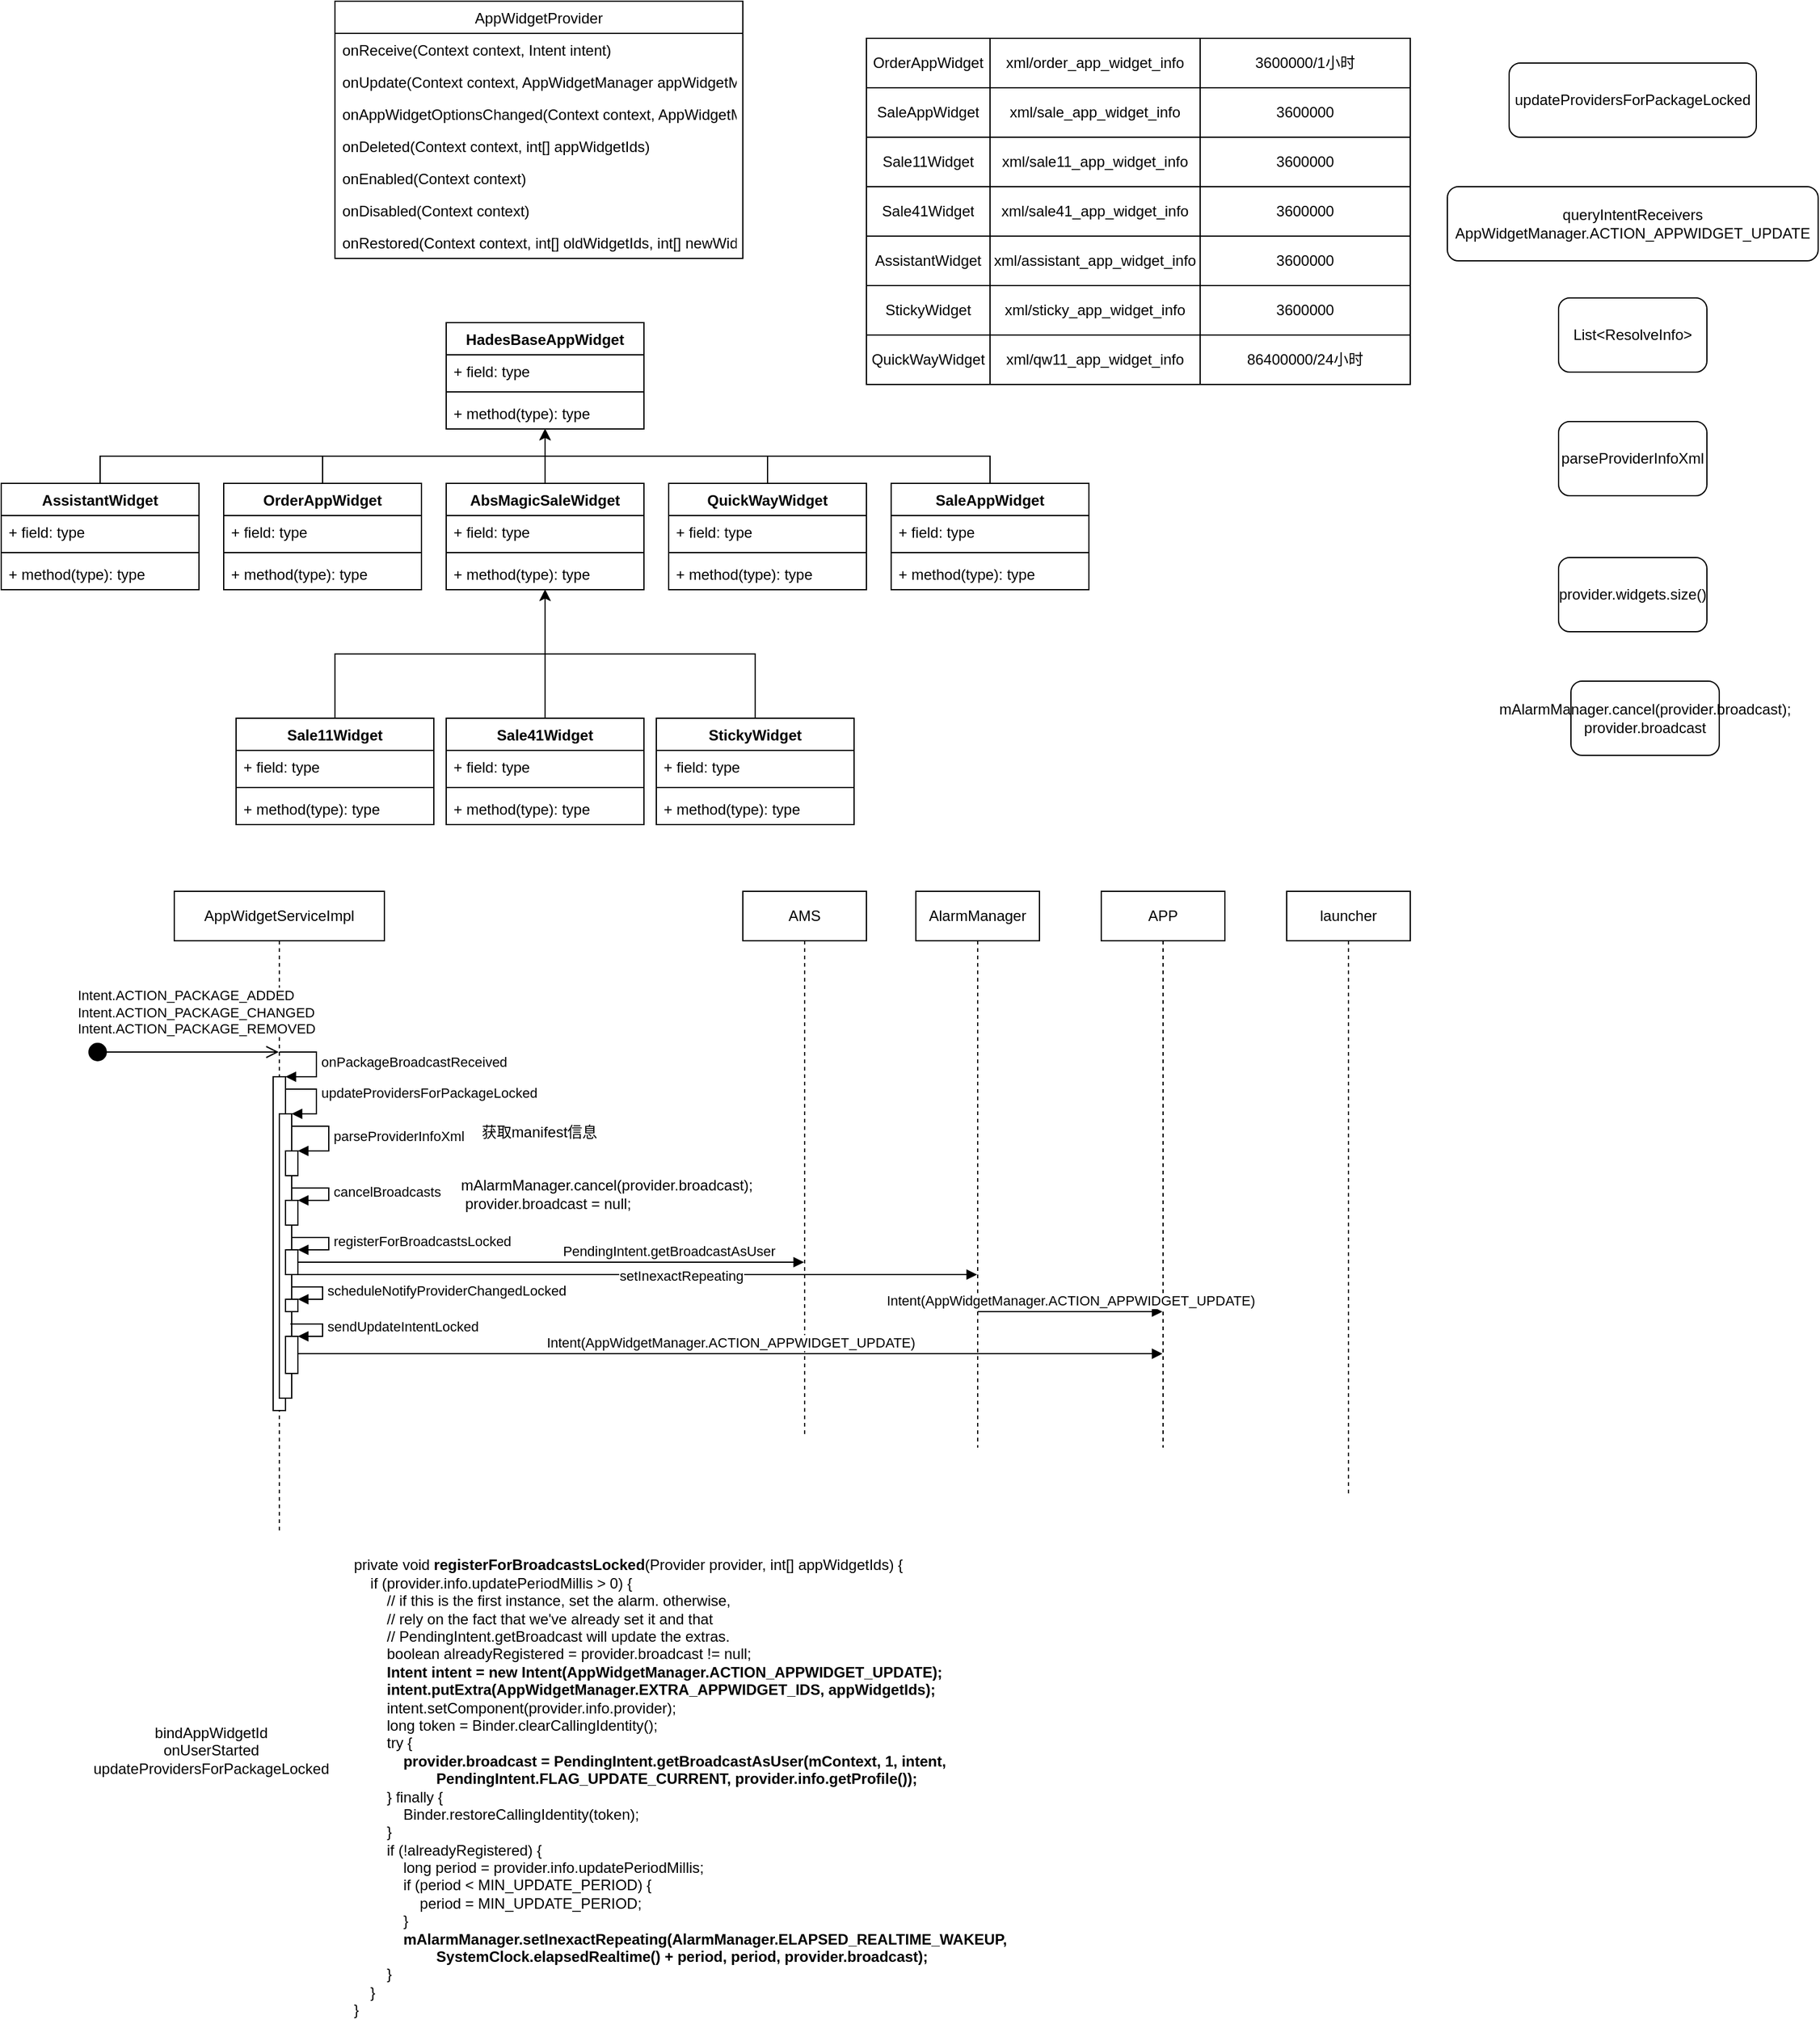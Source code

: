 <mxfile version="20.3.3" type="github">
  <diagram id="xcQuriU0oQv12EpbVyYx" name="Page-1">
    <mxGraphModel dx="830" dy="768" grid="1" gridSize="10" guides="1" tooltips="1" connect="1" arrows="1" fold="1" page="1" pageScale="1" pageWidth="850" pageHeight="1100" math="0" shadow="0">
      <root>
        <mxCell id="0" />
        <mxCell id="1" parent="0" />
        <mxCell id="ZXUftcu4xDOtaX3n_nfg-2" value="HadesBaseAppWidget" style="swimlane;fontStyle=1;align=center;verticalAlign=top;childLayout=stackLayout;horizontal=1;startSize=26;horizontalStack=0;resizeParent=1;resizeParentMax=0;resizeLast=0;collapsible=1;marginBottom=0;" parent="1" vertex="1">
          <mxGeometry x="360" y="310" width="160" height="86" as="geometry" />
        </mxCell>
        <mxCell id="ZXUftcu4xDOtaX3n_nfg-3" value="+ field: type" style="text;strokeColor=none;fillColor=none;align=left;verticalAlign=top;spacingLeft=4;spacingRight=4;overflow=hidden;rotatable=0;points=[[0,0.5],[1,0.5]];portConstraint=eastwest;" parent="ZXUftcu4xDOtaX3n_nfg-2" vertex="1">
          <mxGeometry y="26" width="160" height="26" as="geometry" />
        </mxCell>
        <mxCell id="ZXUftcu4xDOtaX3n_nfg-4" value="" style="line;strokeWidth=1;fillColor=none;align=left;verticalAlign=middle;spacingTop=-1;spacingLeft=3;spacingRight=3;rotatable=0;labelPosition=right;points=[];portConstraint=eastwest;strokeColor=inherit;" parent="ZXUftcu4xDOtaX3n_nfg-2" vertex="1">
          <mxGeometry y="52" width="160" height="8" as="geometry" />
        </mxCell>
        <mxCell id="ZXUftcu4xDOtaX3n_nfg-5" value="+ method(type): type" style="text;strokeColor=none;fillColor=none;align=left;verticalAlign=top;spacingLeft=4;spacingRight=4;overflow=hidden;rotatable=0;points=[[0,0.5],[1,0.5]];portConstraint=eastwest;" parent="ZXUftcu4xDOtaX3n_nfg-2" vertex="1">
          <mxGeometry y="60" width="160" height="26" as="geometry" />
        </mxCell>
        <mxCell id="ZXUftcu4xDOtaX3n_nfg-12" value="AppWidgetProvider" style="swimlane;fontStyle=0;childLayout=stackLayout;horizontal=1;startSize=26;fillColor=none;horizontalStack=0;resizeParent=1;resizeParentMax=0;resizeLast=0;collapsible=1;marginBottom=0;" parent="1" vertex="1">
          <mxGeometry x="270" y="50" width="330" height="208" as="geometry" />
        </mxCell>
        <mxCell id="ZXUftcu4xDOtaX3n_nfg-13" value="onReceive(Context context, Intent intent)" style="text;strokeColor=none;fillColor=none;align=left;verticalAlign=top;spacingLeft=4;spacingRight=4;overflow=hidden;rotatable=0;points=[[0,0.5],[1,0.5]];portConstraint=eastwest;" parent="ZXUftcu4xDOtaX3n_nfg-12" vertex="1">
          <mxGeometry y="26" width="330" height="26" as="geometry" />
        </mxCell>
        <mxCell id="ZXUftcu4xDOtaX3n_nfg-14" value="onUpdate(Context context, AppWidgetManager appWidgetManager, int[] appWidgetIds)" style="text;strokeColor=none;fillColor=none;align=left;verticalAlign=top;spacingLeft=4;spacingRight=4;overflow=hidden;rotatable=0;points=[[0,0.5],[1,0.5]];portConstraint=eastwest;" parent="ZXUftcu4xDOtaX3n_nfg-12" vertex="1">
          <mxGeometry y="52" width="330" height="26" as="geometry" />
        </mxCell>
        <mxCell id="ZXUftcu4xDOtaX3n_nfg-15" value="onAppWidgetOptionsChanged(Context context, AppWidgetManager appWidgetManager, int appWidgetId, Bundle newOptions)" style="text;strokeColor=none;fillColor=none;align=left;verticalAlign=top;spacingLeft=4;spacingRight=4;overflow=hidden;rotatable=0;points=[[0,0.5],[1,0.5]];portConstraint=eastwest;" parent="ZXUftcu4xDOtaX3n_nfg-12" vertex="1">
          <mxGeometry y="78" width="330" height="26" as="geometry" />
        </mxCell>
        <mxCell id="ZXUftcu4xDOtaX3n_nfg-16" value="onDeleted(Context context, int[] appWidgetIds)" style="text;strokeColor=none;fillColor=none;align=left;verticalAlign=top;spacingLeft=4;spacingRight=4;overflow=hidden;rotatable=0;points=[[0,0.5],[1,0.5]];portConstraint=eastwest;" parent="ZXUftcu4xDOtaX3n_nfg-12" vertex="1">
          <mxGeometry y="104" width="330" height="26" as="geometry" />
        </mxCell>
        <mxCell id="ZXUftcu4xDOtaX3n_nfg-17" value="onEnabled(Context context)" style="text;strokeColor=none;fillColor=none;align=left;verticalAlign=top;spacingLeft=4;spacingRight=4;overflow=hidden;rotatable=0;points=[[0,0.5],[1,0.5]];portConstraint=eastwest;" parent="ZXUftcu4xDOtaX3n_nfg-12" vertex="1">
          <mxGeometry y="130" width="330" height="26" as="geometry" />
        </mxCell>
        <mxCell id="ZXUftcu4xDOtaX3n_nfg-18" value="onDisabled(Context context)" style="text;strokeColor=none;fillColor=none;align=left;verticalAlign=top;spacingLeft=4;spacingRight=4;overflow=hidden;rotatable=0;points=[[0,0.5],[1,0.5]];portConstraint=eastwest;" parent="ZXUftcu4xDOtaX3n_nfg-12" vertex="1">
          <mxGeometry y="156" width="330" height="26" as="geometry" />
        </mxCell>
        <mxCell id="ZXUftcu4xDOtaX3n_nfg-19" value="onRestored(Context context, int[] oldWidgetIds, int[] newWidgetIds)" style="text;strokeColor=none;fillColor=none;align=left;verticalAlign=top;spacingLeft=4;spacingRight=4;overflow=hidden;rotatable=0;points=[[0,0.5],[1,0.5]];portConstraint=eastwest;" parent="ZXUftcu4xDOtaX3n_nfg-12" vertex="1">
          <mxGeometry y="182" width="330" height="26" as="geometry" />
        </mxCell>
        <mxCell id="ZXUftcu4xDOtaX3n_nfg-60" style="edgeStyle=orthogonalEdgeStyle;rounded=0;orthogonalLoop=1;jettySize=auto;html=1;exitX=0.5;exitY=0;exitDx=0;exitDy=0;" parent="1" source="ZXUftcu4xDOtaX3n_nfg-20" target="ZXUftcu4xDOtaX3n_nfg-2" edge="1">
          <mxGeometry relative="1" as="geometry" />
        </mxCell>
        <mxCell id="ZXUftcu4xDOtaX3n_nfg-20" value="AbsMagicSaleWidget" style="swimlane;fontStyle=1;align=center;verticalAlign=top;childLayout=stackLayout;horizontal=1;startSize=26;horizontalStack=0;resizeParent=1;resizeParentMax=0;resizeLast=0;collapsible=1;marginBottom=0;" parent="1" vertex="1">
          <mxGeometry x="360" y="440" width="160" height="86" as="geometry" />
        </mxCell>
        <mxCell id="ZXUftcu4xDOtaX3n_nfg-21" value="+ field: type" style="text;strokeColor=none;fillColor=none;align=left;verticalAlign=top;spacingLeft=4;spacingRight=4;overflow=hidden;rotatable=0;points=[[0,0.5],[1,0.5]];portConstraint=eastwest;" parent="ZXUftcu4xDOtaX3n_nfg-20" vertex="1">
          <mxGeometry y="26" width="160" height="26" as="geometry" />
        </mxCell>
        <mxCell id="ZXUftcu4xDOtaX3n_nfg-22" value="" style="line;strokeWidth=1;fillColor=none;align=left;verticalAlign=middle;spacingTop=-1;spacingLeft=3;spacingRight=3;rotatable=0;labelPosition=right;points=[];portConstraint=eastwest;strokeColor=inherit;" parent="ZXUftcu4xDOtaX3n_nfg-20" vertex="1">
          <mxGeometry y="52" width="160" height="8" as="geometry" />
        </mxCell>
        <mxCell id="ZXUftcu4xDOtaX3n_nfg-23" value="+ method(type): type" style="text;strokeColor=none;fillColor=none;align=left;verticalAlign=top;spacingLeft=4;spacingRight=4;overflow=hidden;rotatable=0;points=[[0,0.5],[1,0.5]];portConstraint=eastwest;" parent="ZXUftcu4xDOtaX3n_nfg-20" vertex="1">
          <mxGeometry y="60" width="160" height="26" as="geometry" />
        </mxCell>
        <mxCell id="ZXUftcu4xDOtaX3n_nfg-100" style="edgeStyle=orthogonalEdgeStyle;rounded=0;orthogonalLoop=1;jettySize=auto;html=1;exitX=0.5;exitY=0;exitDx=0;exitDy=0;" parent="1" source="ZXUftcu4xDOtaX3n_nfg-24" target="ZXUftcu4xDOtaX3n_nfg-2" edge="1">
          <mxGeometry relative="1" as="geometry" />
        </mxCell>
        <mxCell id="ZXUftcu4xDOtaX3n_nfg-24" value="AssistantWidget" style="swimlane;fontStyle=1;align=center;verticalAlign=top;childLayout=stackLayout;horizontal=1;startSize=26;horizontalStack=0;resizeParent=1;resizeParentMax=0;resizeLast=0;collapsible=1;marginBottom=0;" parent="1" vertex="1">
          <mxGeometry y="440" width="160" height="86" as="geometry" />
        </mxCell>
        <mxCell id="ZXUftcu4xDOtaX3n_nfg-25" value="+ field: type" style="text;strokeColor=none;fillColor=none;align=left;verticalAlign=top;spacingLeft=4;spacingRight=4;overflow=hidden;rotatable=0;points=[[0,0.5],[1,0.5]];portConstraint=eastwest;" parent="ZXUftcu4xDOtaX3n_nfg-24" vertex="1">
          <mxGeometry y="26" width="160" height="26" as="geometry" />
        </mxCell>
        <mxCell id="ZXUftcu4xDOtaX3n_nfg-26" value="" style="line;strokeWidth=1;fillColor=none;align=left;verticalAlign=middle;spacingTop=-1;spacingLeft=3;spacingRight=3;rotatable=0;labelPosition=right;points=[];portConstraint=eastwest;strokeColor=inherit;" parent="ZXUftcu4xDOtaX3n_nfg-24" vertex="1">
          <mxGeometry y="52" width="160" height="8" as="geometry" />
        </mxCell>
        <mxCell id="ZXUftcu4xDOtaX3n_nfg-27" value="+ method(type): type" style="text;strokeColor=none;fillColor=none;align=left;verticalAlign=top;spacingLeft=4;spacingRight=4;overflow=hidden;rotatable=0;points=[[0,0.5],[1,0.5]];portConstraint=eastwest;" parent="ZXUftcu4xDOtaX3n_nfg-24" vertex="1">
          <mxGeometry y="60" width="160" height="26" as="geometry" />
        </mxCell>
        <mxCell id="ZXUftcu4xDOtaX3n_nfg-99" style="edgeStyle=orthogonalEdgeStyle;rounded=0;orthogonalLoop=1;jettySize=auto;html=1;exitX=0.5;exitY=0;exitDx=0;exitDy=0;" parent="1" source="ZXUftcu4xDOtaX3n_nfg-28" target="ZXUftcu4xDOtaX3n_nfg-2" edge="1">
          <mxGeometry relative="1" as="geometry" />
        </mxCell>
        <mxCell id="ZXUftcu4xDOtaX3n_nfg-28" value="OrderAppWidget" style="swimlane;fontStyle=1;align=center;verticalAlign=top;childLayout=stackLayout;horizontal=1;startSize=26;horizontalStack=0;resizeParent=1;resizeParentMax=0;resizeLast=0;collapsible=1;marginBottom=0;" parent="1" vertex="1">
          <mxGeometry x="180" y="440" width="160" height="86" as="geometry" />
        </mxCell>
        <mxCell id="ZXUftcu4xDOtaX3n_nfg-29" value="+ field: type" style="text;strokeColor=none;fillColor=none;align=left;verticalAlign=top;spacingLeft=4;spacingRight=4;overflow=hidden;rotatable=0;points=[[0,0.5],[1,0.5]];portConstraint=eastwest;" parent="ZXUftcu4xDOtaX3n_nfg-28" vertex="1">
          <mxGeometry y="26" width="160" height="26" as="geometry" />
        </mxCell>
        <mxCell id="ZXUftcu4xDOtaX3n_nfg-30" value="" style="line;strokeWidth=1;fillColor=none;align=left;verticalAlign=middle;spacingTop=-1;spacingLeft=3;spacingRight=3;rotatable=0;labelPosition=right;points=[];portConstraint=eastwest;strokeColor=inherit;" parent="ZXUftcu4xDOtaX3n_nfg-28" vertex="1">
          <mxGeometry y="52" width="160" height="8" as="geometry" />
        </mxCell>
        <mxCell id="ZXUftcu4xDOtaX3n_nfg-31" value="+ method(type): type" style="text;strokeColor=none;fillColor=none;align=left;verticalAlign=top;spacingLeft=4;spacingRight=4;overflow=hidden;rotatable=0;points=[[0,0.5],[1,0.5]];portConstraint=eastwest;" parent="ZXUftcu4xDOtaX3n_nfg-28" vertex="1">
          <mxGeometry y="60" width="160" height="26" as="geometry" />
        </mxCell>
        <mxCell id="ZXUftcu4xDOtaX3n_nfg-101" style="edgeStyle=orthogonalEdgeStyle;rounded=0;orthogonalLoop=1;jettySize=auto;html=1;exitX=0.5;exitY=0;exitDx=0;exitDy=0;" parent="1" source="ZXUftcu4xDOtaX3n_nfg-32" target="ZXUftcu4xDOtaX3n_nfg-2" edge="1">
          <mxGeometry relative="1" as="geometry" />
        </mxCell>
        <mxCell id="ZXUftcu4xDOtaX3n_nfg-32" value="QuickWayWidget" style="swimlane;fontStyle=1;align=center;verticalAlign=top;childLayout=stackLayout;horizontal=1;startSize=26;horizontalStack=0;resizeParent=1;resizeParentMax=0;resizeLast=0;collapsible=1;marginBottom=0;" parent="1" vertex="1">
          <mxGeometry x="540" y="440" width="160" height="86" as="geometry" />
        </mxCell>
        <mxCell id="ZXUftcu4xDOtaX3n_nfg-33" value="+ field: type" style="text;strokeColor=none;fillColor=none;align=left;verticalAlign=top;spacingLeft=4;spacingRight=4;overflow=hidden;rotatable=0;points=[[0,0.5],[1,0.5]];portConstraint=eastwest;" parent="ZXUftcu4xDOtaX3n_nfg-32" vertex="1">
          <mxGeometry y="26" width="160" height="26" as="geometry" />
        </mxCell>
        <mxCell id="ZXUftcu4xDOtaX3n_nfg-34" value="" style="line;strokeWidth=1;fillColor=none;align=left;verticalAlign=middle;spacingTop=-1;spacingLeft=3;spacingRight=3;rotatable=0;labelPosition=right;points=[];portConstraint=eastwest;strokeColor=inherit;" parent="ZXUftcu4xDOtaX3n_nfg-32" vertex="1">
          <mxGeometry y="52" width="160" height="8" as="geometry" />
        </mxCell>
        <mxCell id="ZXUftcu4xDOtaX3n_nfg-35" value="+ method(type): type" style="text;strokeColor=none;fillColor=none;align=left;verticalAlign=top;spacingLeft=4;spacingRight=4;overflow=hidden;rotatable=0;points=[[0,0.5],[1,0.5]];portConstraint=eastwest;" parent="ZXUftcu4xDOtaX3n_nfg-32" vertex="1">
          <mxGeometry y="60" width="160" height="26" as="geometry" />
        </mxCell>
        <mxCell id="ZXUftcu4xDOtaX3n_nfg-56" style="edgeStyle=orthogonalEdgeStyle;rounded=0;orthogonalLoop=1;jettySize=auto;html=1;exitX=0.5;exitY=0;exitDx=0;exitDy=0;" parent="1" source="ZXUftcu4xDOtaX3n_nfg-36" target="ZXUftcu4xDOtaX3n_nfg-20" edge="1">
          <mxGeometry relative="1" as="geometry" />
        </mxCell>
        <mxCell id="ZXUftcu4xDOtaX3n_nfg-36" value="Sale11Widget" style="swimlane;fontStyle=1;align=center;verticalAlign=top;childLayout=stackLayout;horizontal=1;startSize=26;horizontalStack=0;resizeParent=1;resizeParentMax=0;resizeLast=0;collapsible=1;marginBottom=0;" parent="1" vertex="1">
          <mxGeometry x="190" y="630" width="160" height="86" as="geometry" />
        </mxCell>
        <mxCell id="ZXUftcu4xDOtaX3n_nfg-37" value="+ field: type" style="text;strokeColor=none;fillColor=none;align=left;verticalAlign=top;spacingLeft=4;spacingRight=4;overflow=hidden;rotatable=0;points=[[0,0.5],[1,0.5]];portConstraint=eastwest;" parent="ZXUftcu4xDOtaX3n_nfg-36" vertex="1">
          <mxGeometry y="26" width="160" height="26" as="geometry" />
        </mxCell>
        <mxCell id="ZXUftcu4xDOtaX3n_nfg-38" value="" style="line;strokeWidth=1;fillColor=none;align=left;verticalAlign=middle;spacingTop=-1;spacingLeft=3;spacingRight=3;rotatable=0;labelPosition=right;points=[];portConstraint=eastwest;strokeColor=inherit;" parent="ZXUftcu4xDOtaX3n_nfg-36" vertex="1">
          <mxGeometry y="52" width="160" height="8" as="geometry" />
        </mxCell>
        <mxCell id="ZXUftcu4xDOtaX3n_nfg-39" value="+ method(type): type" style="text;strokeColor=none;fillColor=none;align=left;verticalAlign=top;spacingLeft=4;spacingRight=4;overflow=hidden;rotatable=0;points=[[0,0.5],[1,0.5]];portConstraint=eastwest;" parent="ZXUftcu4xDOtaX3n_nfg-36" vertex="1">
          <mxGeometry y="60" width="160" height="26" as="geometry" />
        </mxCell>
        <mxCell id="ZXUftcu4xDOtaX3n_nfg-58" style="edgeStyle=orthogonalEdgeStyle;rounded=0;orthogonalLoop=1;jettySize=auto;html=1;exitX=0.5;exitY=0;exitDx=0;exitDy=0;" parent="1" source="ZXUftcu4xDOtaX3n_nfg-44" target="ZXUftcu4xDOtaX3n_nfg-20" edge="1">
          <mxGeometry relative="1" as="geometry" />
        </mxCell>
        <mxCell id="ZXUftcu4xDOtaX3n_nfg-44" value="Sale41Widget" style="swimlane;fontStyle=1;align=center;verticalAlign=top;childLayout=stackLayout;horizontal=1;startSize=26;horizontalStack=0;resizeParent=1;resizeParentMax=0;resizeLast=0;collapsible=1;marginBottom=0;" parent="1" vertex="1">
          <mxGeometry x="360" y="630" width="160" height="86" as="geometry" />
        </mxCell>
        <mxCell id="ZXUftcu4xDOtaX3n_nfg-45" value="+ field: type" style="text;strokeColor=none;fillColor=none;align=left;verticalAlign=top;spacingLeft=4;spacingRight=4;overflow=hidden;rotatable=0;points=[[0,0.5],[1,0.5]];portConstraint=eastwest;" parent="ZXUftcu4xDOtaX3n_nfg-44" vertex="1">
          <mxGeometry y="26" width="160" height="26" as="geometry" />
        </mxCell>
        <mxCell id="ZXUftcu4xDOtaX3n_nfg-46" value="" style="line;strokeWidth=1;fillColor=none;align=left;verticalAlign=middle;spacingTop=-1;spacingLeft=3;spacingRight=3;rotatable=0;labelPosition=right;points=[];portConstraint=eastwest;strokeColor=inherit;" parent="ZXUftcu4xDOtaX3n_nfg-44" vertex="1">
          <mxGeometry y="52" width="160" height="8" as="geometry" />
        </mxCell>
        <mxCell id="ZXUftcu4xDOtaX3n_nfg-47" value="+ method(type): type" style="text;strokeColor=none;fillColor=none;align=left;verticalAlign=top;spacingLeft=4;spacingRight=4;overflow=hidden;rotatable=0;points=[[0,0.5],[1,0.5]];portConstraint=eastwest;" parent="ZXUftcu4xDOtaX3n_nfg-44" vertex="1">
          <mxGeometry y="60" width="160" height="26" as="geometry" />
        </mxCell>
        <mxCell id="ZXUftcu4xDOtaX3n_nfg-102" style="edgeStyle=orthogonalEdgeStyle;rounded=0;orthogonalLoop=1;jettySize=auto;html=1;exitX=0.5;exitY=0;exitDx=0;exitDy=0;" parent="1" source="ZXUftcu4xDOtaX3n_nfg-48" target="ZXUftcu4xDOtaX3n_nfg-2" edge="1">
          <mxGeometry relative="1" as="geometry" />
        </mxCell>
        <mxCell id="ZXUftcu4xDOtaX3n_nfg-48" value="SaleAppWidget" style="swimlane;fontStyle=1;align=center;verticalAlign=top;childLayout=stackLayout;horizontal=1;startSize=26;horizontalStack=0;resizeParent=1;resizeParentMax=0;resizeLast=0;collapsible=1;marginBottom=0;" parent="1" vertex="1">
          <mxGeometry x="720" y="440" width="160" height="86" as="geometry" />
        </mxCell>
        <mxCell id="ZXUftcu4xDOtaX3n_nfg-49" value="+ field: type" style="text;strokeColor=none;fillColor=none;align=left;verticalAlign=top;spacingLeft=4;spacingRight=4;overflow=hidden;rotatable=0;points=[[0,0.5],[1,0.5]];portConstraint=eastwest;" parent="ZXUftcu4xDOtaX3n_nfg-48" vertex="1">
          <mxGeometry y="26" width="160" height="26" as="geometry" />
        </mxCell>
        <mxCell id="ZXUftcu4xDOtaX3n_nfg-50" value="" style="line;strokeWidth=1;fillColor=none;align=left;verticalAlign=middle;spacingTop=-1;spacingLeft=3;spacingRight=3;rotatable=0;labelPosition=right;points=[];portConstraint=eastwest;strokeColor=inherit;" parent="ZXUftcu4xDOtaX3n_nfg-48" vertex="1">
          <mxGeometry y="52" width="160" height="8" as="geometry" />
        </mxCell>
        <mxCell id="ZXUftcu4xDOtaX3n_nfg-51" value="+ method(type): type" style="text;strokeColor=none;fillColor=none;align=left;verticalAlign=top;spacingLeft=4;spacingRight=4;overflow=hidden;rotatable=0;points=[[0,0.5],[1,0.5]];portConstraint=eastwest;" parent="ZXUftcu4xDOtaX3n_nfg-48" vertex="1">
          <mxGeometry y="60" width="160" height="26" as="geometry" />
        </mxCell>
        <mxCell id="ZXUftcu4xDOtaX3n_nfg-59" style="edgeStyle=orthogonalEdgeStyle;rounded=0;orthogonalLoop=1;jettySize=auto;html=1;exitX=0.5;exitY=0;exitDx=0;exitDy=0;" parent="1" source="ZXUftcu4xDOtaX3n_nfg-52" target="ZXUftcu4xDOtaX3n_nfg-20" edge="1">
          <mxGeometry relative="1" as="geometry" />
        </mxCell>
        <mxCell id="ZXUftcu4xDOtaX3n_nfg-52" value="StickyWidget" style="swimlane;fontStyle=1;align=center;verticalAlign=top;childLayout=stackLayout;horizontal=1;startSize=26;horizontalStack=0;resizeParent=1;resizeParentMax=0;resizeLast=0;collapsible=1;marginBottom=0;" parent="1" vertex="1">
          <mxGeometry x="530" y="630" width="160" height="86" as="geometry" />
        </mxCell>
        <mxCell id="ZXUftcu4xDOtaX3n_nfg-53" value="+ field: type" style="text;strokeColor=none;fillColor=none;align=left;verticalAlign=top;spacingLeft=4;spacingRight=4;overflow=hidden;rotatable=0;points=[[0,0.5],[1,0.5]];portConstraint=eastwest;" parent="ZXUftcu4xDOtaX3n_nfg-52" vertex="1">
          <mxGeometry y="26" width="160" height="26" as="geometry" />
        </mxCell>
        <mxCell id="ZXUftcu4xDOtaX3n_nfg-54" value="" style="line;strokeWidth=1;fillColor=none;align=left;verticalAlign=middle;spacingTop=-1;spacingLeft=3;spacingRight=3;rotatable=0;labelPosition=right;points=[];portConstraint=eastwest;strokeColor=inherit;" parent="ZXUftcu4xDOtaX3n_nfg-52" vertex="1">
          <mxGeometry y="52" width="160" height="8" as="geometry" />
        </mxCell>
        <mxCell id="ZXUftcu4xDOtaX3n_nfg-55" value="+ method(type): type" style="text;strokeColor=none;fillColor=none;align=left;verticalAlign=top;spacingLeft=4;spacingRight=4;overflow=hidden;rotatable=0;points=[[0,0.5],[1,0.5]];portConstraint=eastwest;" parent="ZXUftcu4xDOtaX3n_nfg-52" vertex="1">
          <mxGeometry y="60" width="160" height="26" as="geometry" />
        </mxCell>
        <mxCell id="ZXUftcu4xDOtaX3n_nfg-61" value="" style="shape=table;html=1;whiteSpace=wrap;startSize=0;container=1;collapsible=0;childLayout=tableLayout;" parent="1" vertex="1">
          <mxGeometry x="700" y="80" width="440" height="280" as="geometry" />
        </mxCell>
        <mxCell id="ZXUftcu4xDOtaX3n_nfg-62" value="" style="shape=tableRow;horizontal=0;startSize=0;swimlaneHead=0;swimlaneBody=0;top=0;left=0;bottom=0;right=0;collapsible=0;dropTarget=0;fillColor=none;points=[[0,0.5],[1,0.5]];portConstraint=eastwest;" parent="ZXUftcu4xDOtaX3n_nfg-61" vertex="1">
          <mxGeometry width="440" height="40" as="geometry" />
        </mxCell>
        <mxCell id="ZXUftcu4xDOtaX3n_nfg-63" value="OrderAppWidget" style="shape=partialRectangle;html=1;whiteSpace=wrap;connectable=0;fillColor=none;top=0;left=0;bottom=0;right=0;overflow=hidden;" parent="ZXUftcu4xDOtaX3n_nfg-62" vertex="1">
          <mxGeometry width="100" height="40" as="geometry">
            <mxRectangle width="100" height="40" as="alternateBounds" />
          </mxGeometry>
        </mxCell>
        <mxCell id="ZXUftcu4xDOtaX3n_nfg-64" value="xml/order_app_widget_info" style="shape=partialRectangle;html=1;whiteSpace=wrap;connectable=0;fillColor=none;top=0;left=0;bottom=0;right=0;overflow=hidden;" parent="ZXUftcu4xDOtaX3n_nfg-62" vertex="1">
          <mxGeometry x="100" width="170" height="40" as="geometry">
            <mxRectangle width="170" height="40" as="alternateBounds" />
          </mxGeometry>
        </mxCell>
        <mxCell id="ZXUftcu4xDOtaX3n_nfg-103" value="3600000/1小时" style="shape=partialRectangle;html=1;whiteSpace=wrap;connectable=0;fillColor=none;top=0;left=0;bottom=0;right=0;overflow=hidden;" parent="ZXUftcu4xDOtaX3n_nfg-62" vertex="1">
          <mxGeometry x="270" width="170" height="40" as="geometry">
            <mxRectangle width="170" height="40" as="alternateBounds" />
          </mxGeometry>
        </mxCell>
        <mxCell id="ZXUftcu4xDOtaX3n_nfg-66" value="" style="shape=tableRow;horizontal=0;startSize=0;swimlaneHead=0;swimlaneBody=0;top=0;left=0;bottom=0;right=0;collapsible=0;dropTarget=0;fillColor=none;points=[[0,0.5],[1,0.5]];portConstraint=eastwest;" parent="ZXUftcu4xDOtaX3n_nfg-61" vertex="1">
          <mxGeometry y="40" width="440" height="40" as="geometry" />
        </mxCell>
        <mxCell id="ZXUftcu4xDOtaX3n_nfg-67" value="SaleAppWidget" style="shape=partialRectangle;html=1;whiteSpace=wrap;connectable=0;fillColor=none;top=0;left=0;bottom=0;right=0;overflow=hidden;" parent="ZXUftcu4xDOtaX3n_nfg-66" vertex="1">
          <mxGeometry width="100" height="40" as="geometry">
            <mxRectangle width="100" height="40" as="alternateBounds" />
          </mxGeometry>
        </mxCell>
        <mxCell id="ZXUftcu4xDOtaX3n_nfg-68" value="xml/sale_app_widget_info" style="shape=partialRectangle;html=1;whiteSpace=wrap;connectable=0;fillColor=none;top=0;left=0;bottom=0;right=0;overflow=hidden;" parent="ZXUftcu4xDOtaX3n_nfg-66" vertex="1">
          <mxGeometry x="100" width="170" height="40" as="geometry">
            <mxRectangle width="170" height="40" as="alternateBounds" />
          </mxGeometry>
        </mxCell>
        <mxCell id="ZXUftcu4xDOtaX3n_nfg-104" value="3600000" style="shape=partialRectangle;html=1;whiteSpace=wrap;connectable=0;fillColor=none;top=0;left=0;bottom=0;right=0;overflow=hidden;" parent="ZXUftcu4xDOtaX3n_nfg-66" vertex="1">
          <mxGeometry x="270" width="170" height="40" as="geometry">
            <mxRectangle width="170" height="40" as="alternateBounds" />
          </mxGeometry>
        </mxCell>
        <mxCell id="ZXUftcu4xDOtaX3n_nfg-70" value="" style="shape=tableRow;horizontal=0;startSize=0;swimlaneHead=0;swimlaneBody=0;top=0;left=0;bottom=0;right=0;collapsible=0;dropTarget=0;fillColor=none;points=[[0,0.5],[1,0.5]];portConstraint=eastwest;" parent="ZXUftcu4xDOtaX3n_nfg-61" vertex="1">
          <mxGeometry y="80" width="440" height="40" as="geometry" />
        </mxCell>
        <mxCell id="ZXUftcu4xDOtaX3n_nfg-71" value="Sale11Widget" style="shape=partialRectangle;html=1;whiteSpace=wrap;connectable=0;fillColor=none;top=0;left=0;bottom=0;right=0;overflow=hidden;" parent="ZXUftcu4xDOtaX3n_nfg-70" vertex="1">
          <mxGeometry width="100" height="40" as="geometry">
            <mxRectangle width="100" height="40" as="alternateBounds" />
          </mxGeometry>
        </mxCell>
        <mxCell id="ZXUftcu4xDOtaX3n_nfg-72" value="xml/sale11_app_widget_info" style="shape=partialRectangle;html=1;whiteSpace=wrap;connectable=0;fillColor=none;top=0;left=0;bottom=0;right=0;overflow=hidden;" parent="ZXUftcu4xDOtaX3n_nfg-70" vertex="1">
          <mxGeometry x="100" width="170" height="40" as="geometry">
            <mxRectangle width="170" height="40" as="alternateBounds" />
          </mxGeometry>
        </mxCell>
        <mxCell id="ZXUftcu4xDOtaX3n_nfg-105" value="3600000" style="shape=partialRectangle;html=1;whiteSpace=wrap;connectable=0;fillColor=none;top=0;left=0;bottom=0;right=0;overflow=hidden;" parent="ZXUftcu4xDOtaX3n_nfg-70" vertex="1">
          <mxGeometry x="270" width="170" height="40" as="geometry">
            <mxRectangle width="170" height="40" as="alternateBounds" />
          </mxGeometry>
        </mxCell>
        <mxCell id="ZXUftcu4xDOtaX3n_nfg-87" style="shape=tableRow;horizontal=0;startSize=0;swimlaneHead=0;swimlaneBody=0;top=0;left=0;bottom=0;right=0;collapsible=0;dropTarget=0;fillColor=none;points=[[0,0.5],[1,0.5]];portConstraint=eastwest;" parent="ZXUftcu4xDOtaX3n_nfg-61" vertex="1">
          <mxGeometry y="120" width="440" height="40" as="geometry" />
        </mxCell>
        <mxCell id="ZXUftcu4xDOtaX3n_nfg-88" value="Sale41Widget" style="shape=partialRectangle;html=1;whiteSpace=wrap;connectable=0;fillColor=none;top=0;left=0;bottom=0;right=0;overflow=hidden;" parent="ZXUftcu4xDOtaX3n_nfg-87" vertex="1">
          <mxGeometry width="100" height="40" as="geometry">
            <mxRectangle width="100" height="40" as="alternateBounds" />
          </mxGeometry>
        </mxCell>
        <mxCell id="ZXUftcu4xDOtaX3n_nfg-89" value="xml/sale41_app_widget_info" style="shape=partialRectangle;html=1;whiteSpace=wrap;connectable=0;fillColor=none;top=0;left=0;bottom=0;right=0;overflow=hidden;" parent="ZXUftcu4xDOtaX3n_nfg-87" vertex="1">
          <mxGeometry x="100" width="170" height="40" as="geometry">
            <mxRectangle width="170" height="40" as="alternateBounds" />
          </mxGeometry>
        </mxCell>
        <mxCell id="ZXUftcu4xDOtaX3n_nfg-106" value="3600000" style="shape=partialRectangle;html=1;whiteSpace=wrap;connectable=0;fillColor=none;top=0;left=0;bottom=0;right=0;overflow=hidden;" parent="ZXUftcu4xDOtaX3n_nfg-87" vertex="1">
          <mxGeometry x="270" width="170" height="40" as="geometry">
            <mxRectangle width="170" height="40" as="alternateBounds" />
          </mxGeometry>
        </mxCell>
        <mxCell id="ZXUftcu4xDOtaX3n_nfg-90" style="shape=tableRow;horizontal=0;startSize=0;swimlaneHead=0;swimlaneBody=0;top=0;left=0;bottom=0;right=0;collapsible=0;dropTarget=0;fillColor=none;points=[[0,0.5],[1,0.5]];portConstraint=eastwest;" parent="ZXUftcu4xDOtaX3n_nfg-61" vertex="1">
          <mxGeometry y="160" width="440" height="40" as="geometry" />
        </mxCell>
        <mxCell id="ZXUftcu4xDOtaX3n_nfg-91" value="AssistantWidget" style="shape=partialRectangle;html=1;whiteSpace=wrap;connectable=0;fillColor=none;top=0;left=0;bottom=0;right=0;overflow=hidden;" parent="ZXUftcu4xDOtaX3n_nfg-90" vertex="1">
          <mxGeometry width="100" height="40" as="geometry">
            <mxRectangle width="100" height="40" as="alternateBounds" />
          </mxGeometry>
        </mxCell>
        <mxCell id="ZXUftcu4xDOtaX3n_nfg-92" value="xml/assistant_app_widget_info" style="shape=partialRectangle;html=1;whiteSpace=wrap;connectable=0;fillColor=none;top=0;left=0;bottom=0;right=0;overflow=hidden;" parent="ZXUftcu4xDOtaX3n_nfg-90" vertex="1">
          <mxGeometry x="100" width="170" height="40" as="geometry">
            <mxRectangle width="170" height="40" as="alternateBounds" />
          </mxGeometry>
        </mxCell>
        <mxCell id="ZXUftcu4xDOtaX3n_nfg-107" value="3600000" style="shape=partialRectangle;html=1;whiteSpace=wrap;connectable=0;fillColor=none;top=0;left=0;bottom=0;right=0;overflow=hidden;" parent="ZXUftcu4xDOtaX3n_nfg-90" vertex="1">
          <mxGeometry x="270" width="170" height="40" as="geometry">
            <mxRectangle width="170" height="40" as="alternateBounds" />
          </mxGeometry>
        </mxCell>
        <mxCell id="ZXUftcu4xDOtaX3n_nfg-93" style="shape=tableRow;horizontal=0;startSize=0;swimlaneHead=0;swimlaneBody=0;top=0;left=0;bottom=0;right=0;collapsible=0;dropTarget=0;fillColor=none;points=[[0,0.5],[1,0.5]];portConstraint=eastwest;" parent="ZXUftcu4xDOtaX3n_nfg-61" vertex="1">
          <mxGeometry y="200" width="440" height="40" as="geometry" />
        </mxCell>
        <mxCell id="ZXUftcu4xDOtaX3n_nfg-94" value="StickyWidget" style="shape=partialRectangle;html=1;whiteSpace=wrap;connectable=0;fillColor=none;top=0;left=0;bottom=0;right=0;overflow=hidden;" parent="ZXUftcu4xDOtaX3n_nfg-93" vertex="1">
          <mxGeometry width="100" height="40" as="geometry">
            <mxRectangle width="100" height="40" as="alternateBounds" />
          </mxGeometry>
        </mxCell>
        <mxCell id="ZXUftcu4xDOtaX3n_nfg-95" value="xml/sticky_app_widget_info" style="shape=partialRectangle;html=1;whiteSpace=wrap;connectable=0;fillColor=none;top=0;left=0;bottom=0;right=0;overflow=hidden;" parent="ZXUftcu4xDOtaX3n_nfg-93" vertex="1">
          <mxGeometry x="100" width="170" height="40" as="geometry">
            <mxRectangle width="170" height="40" as="alternateBounds" />
          </mxGeometry>
        </mxCell>
        <mxCell id="ZXUftcu4xDOtaX3n_nfg-108" value="3600000" style="shape=partialRectangle;html=1;whiteSpace=wrap;connectable=0;fillColor=none;top=0;left=0;bottom=0;right=0;overflow=hidden;" parent="ZXUftcu4xDOtaX3n_nfg-93" vertex="1">
          <mxGeometry x="270" width="170" height="40" as="geometry">
            <mxRectangle width="170" height="40" as="alternateBounds" />
          </mxGeometry>
        </mxCell>
        <mxCell id="ZXUftcu4xDOtaX3n_nfg-96" style="shape=tableRow;horizontal=0;startSize=0;swimlaneHead=0;swimlaneBody=0;top=0;left=0;bottom=0;right=0;collapsible=0;dropTarget=0;fillColor=none;points=[[0,0.5],[1,0.5]];portConstraint=eastwest;" parent="ZXUftcu4xDOtaX3n_nfg-61" vertex="1">
          <mxGeometry y="240" width="440" height="40" as="geometry" />
        </mxCell>
        <mxCell id="ZXUftcu4xDOtaX3n_nfg-97" value="QuickWayWidget" style="shape=partialRectangle;html=1;whiteSpace=wrap;connectable=0;fillColor=none;top=0;left=0;bottom=0;right=0;overflow=hidden;" parent="ZXUftcu4xDOtaX3n_nfg-96" vertex="1">
          <mxGeometry width="100" height="40" as="geometry">
            <mxRectangle width="100" height="40" as="alternateBounds" />
          </mxGeometry>
        </mxCell>
        <mxCell id="ZXUftcu4xDOtaX3n_nfg-98" value="xml/qw11_app_widget_info" style="shape=partialRectangle;html=1;whiteSpace=wrap;connectable=0;fillColor=none;top=0;left=0;bottom=0;right=0;overflow=hidden;" parent="ZXUftcu4xDOtaX3n_nfg-96" vertex="1">
          <mxGeometry x="100" width="170" height="40" as="geometry">
            <mxRectangle width="170" height="40" as="alternateBounds" />
          </mxGeometry>
        </mxCell>
        <mxCell id="ZXUftcu4xDOtaX3n_nfg-109" value="86400000/24小时" style="shape=partialRectangle;html=1;whiteSpace=wrap;connectable=0;fillColor=none;top=0;left=0;bottom=0;right=0;overflow=hidden;" parent="ZXUftcu4xDOtaX3n_nfg-96" vertex="1">
          <mxGeometry x="270" width="170" height="40" as="geometry">
            <mxRectangle width="170" height="40" as="alternateBounds" />
          </mxGeometry>
        </mxCell>
        <mxCell id="YAcLPnXyGq9ZezCiwUSU-1" value="AppWidgetServiceImpl" style="shape=umlLifeline;perimeter=lifelinePerimeter;whiteSpace=wrap;html=1;container=1;collapsible=0;recursiveResize=0;outlineConnect=0;" vertex="1" parent="1">
          <mxGeometry x="140" y="770" width="170" height="520" as="geometry" />
        </mxCell>
        <mxCell id="YAcLPnXyGq9ZezCiwUSU-4" value="" style="html=1;points=[];perimeter=orthogonalPerimeter;" vertex="1" parent="YAcLPnXyGq9ZezCiwUSU-1">
          <mxGeometry x="80" y="150" width="10" height="270" as="geometry" />
        </mxCell>
        <mxCell id="YAcLPnXyGq9ZezCiwUSU-5" value="onPackageBroadcastReceived" style="edgeStyle=orthogonalEdgeStyle;html=1;align=left;spacingLeft=2;endArrow=block;rounded=0;entryX=1;entryY=0;" edge="1" target="YAcLPnXyGq9ZezCiwUSU-4" parent="YAcLPnXyGq9ZezCiwUSU-1">
          <mxGeometry relative="1" as="geometry">
            <mxPoint x="85" y="130" as="sourcePoint" />
            <Array as="points">
              <mxPoint x="115" y="130" />
            </Array>
          </mxGeometry>
        </mxCell>
        <mxCell id="YAcLPnXyGq9ZezCiwUSU-6" value="" style="html=1;points=[];perimeter=orthogonalPerimeter;" vertex="1" parent="YAcLPnXyGq9ZezCiwUSU-1">
          <mxGeometry x="85" y="180" width="10" height="230" as="geometry" />
        </mxCell>
        <mxCell id="YAcLPnXyGq9ZezCiwUSU-7" value="updateProvidersForPackageLocked" style="edgeStyle=orthogonalEdgeStyle;html=1;align=left;spacingLeft=2;endArrow=block;rounded=0;entryX=1;entryY=0;" edge="1" target="YAcLPnXyGq9ZezCiwUSU-6" parent="YAcLPnXyGq9ZezCiwUSU-1">
          <mxGeometry relative="1" as="geometry">
            <mxPoint x="90" y="150" as="sourcePoint" />
            <Array as="points">
              <mxPoint x="115" y="160" />
            </Array>
          </mxGeometry>
        </mxCell>
        <mxCell id="YAcLPnXyGq9ZezCiwUSU-8" value="" style="html=1;points=[];perimeter=orthogonalPerimeter;" vertex="1" parent="YAcLPnXyGq9ZezCiwUSU-1">
          <mxGeometry x="90" y="210" width="10" height="20" as="geometry" />
        </mxCell>
        <mxCell id="YAcLPnXyGq9ZezCiwUSU-9" value="parseProviderInfoXml" style="edgeStyle=orthogonalEdgeStyle;html=1;align=left;spacingLeft=2;endArrow=block;rounded=0;entryX=1;entryY=0;" edge="1" target="YAcLPnXyGq9ZezCiwUSU-8" parent="YAcLPnXyGq9ZezCiwUSU-1">
          <mxGeometry relative="1" as="geometry">
            <mxPoint x="95" y="190" as="sourcePoint" />
            <Array as="points">
              <mxPoint x="125" y="190" />
            </Array>
          </mxGeometry>
        </mxCell>
        <mxCell id="YAcLPnXyGq9ZezCiwUSU-18" value="" style="html=1;points=[];perimeter=orthogonalPerimeter;" vertex="1" parent="YAcLPnXyGq9ZezCiwUSU-1">
          <mxGeometry x="90" y="290" width="10" height="20" as="geometry" />
        </mxCell>
        <mxCell id="YAcLPnXyGq9ZezCiwUSU-19" value="registerForBroadcastsLocked" style="edgeStyle=orthogonalEdgeStyle;html=1;align=left;spacingLeft=2;endArrow=block;rounded=0;entryX=1;entryY=0;" edge="1" target="YAcLPnXyGq9ZezCiwUSU-18" parent="YAcLPnXyGq9ZezCiwUSU-1">
          <mxGeometry relative="1" as="geometry">
            <mxPoint x="95" y="280" as="sourcePoint" />
            <Array as="points">
              <mxPoint x="125" y="280" />
            </Array>
          </mxGeometry>
        </mxCell>
        <mxCell id="YAcLPnXyGq9ZezCiwUSU-20" value="" style="html=1;points=[];perimeter=orthogonalPerimeter;" vertex="1" parent="YAcLPnXyGq9ZezCiwUSU-1">
          <mxGeometry x="90" y="250" width="10" height="20" as="geometry" />
        </mxCell>
        <mxCell id="YAcLPnXyGq9ZezCiwUSU-21" value="cancelBroadcasts" style="edgeStyle=orthogonalEdgeStyle;html=1;align=left;spacingLeft=2;endArrow=block;rounded=0;entryX=1;entryY=0;" edge="1" target="YAcLPnXyGq9ZezCiwUSU-20" parent="YAcLPnXyGq9ZezCiwUSU-1">
          <mxGeometry relative="1" as="geometry">
            <mxPoint x="95" y="240" as="sourcePoint" />
            <Array as="points">
              <mxPoint x="125" y="240" />
            </Array>
          </mxGeometry>
        </mxCell>
        <mxCell id="YAcLPnXyGq9ZezCiwUSU-26" value="" style="html=1;points=[];perimeter=orthogonalPerimeter;" vertex="1" parent="YAcLPnXyGq9ZezCiwUSU-1">
          <mxGeometry x="90" y="330" width="10" height="10" as="geometry" />
        </mxCell>
        <mxCell id="YAcLPnXyGq9ZezCiwUSU-27" value="scheduleNotifyProviderChangedLocked" style="edgeStyle=orthogonalEdgeStyle;html=1;align=left;spacingLeft=2;endArrow=block;rounded=0;entryX=1;entryY=0;" edge="1" target="YAcLPnXyGq9ZezCiwUSU-26" parent="YAcLPnXyGq9ZezCiwUSU-1" source="YAcLPnXyGq9ZezCiwUSU-6">
          <mxGeometry relative="1" as="geometry">
            <mxPoint x="95" y="340" as="sourcePoint" />
            <Array as="points">
              <mxPoint x="120" y="320" />
              <mxPoint x="120" y="330" />
            </Array>
          </mxGeometry>
        </mxCell>
        <mxCell id="YAcLPnXyGq9ZezCiwUSU-28" value="" style="html=1;points=[];perimeter=orthogonalPerimeter;" vertex="1" parent="YAcLPnXyGq9ZezCiwUSU-1">
          <mxGeometry x="90" y="360" width="10" height="30" as="geometry" />
        </mxCell>
        <mxCell id="YAcLPnXyGq9ZezCiwUSU-29" value="sendUpdateIntentLocked" style="edgeStyle=orthogonalEdgeStyle;html=1;align=left;spacingLeft=2;endArrow=block;rounded=0;entryX=1;entryY=0;exitX=0.9;exitY=0.739;exitDx=0;exitDy=0;exitPerimeter=0;" edge="1" parent="YAcLPnXyGq9ZezCiwUSU-1" target="YAcLPnXyGq9ZezCiwUSU-28" source="YAcLPnXyGq9ZezCiwUSU-6">
          <mxGeometry relative="1" as="geometry">
            <mxPoint x="105" y="330" as="sourcePoint" />
            <Array as="points">
              <mxPoint x="120" y="350" />
              <mxPoint x="120" y="360" />
            </Array>
          </mxGeometry>
        </mxCell>
        <mxCell id="YAcLPnXyGq9ZezCiwUSU-2" value="Intent.ACTION_PACKAGE_ADDED&lt;br&gt;Intent.ACTION_PACKAGE_CHANGED&lt;br&gt;Intent.ACTION_PACKAGE_REMOVED" style="html=1;verticalAlign=bottom;startArrow=circle;startFill=1;endArrow=open;startSize=6;endSize=8;rounded=0;align=left;" edge="1" parent="1" target="YAcLPnXyGq9ZezCiwUSU-1">
          <mxGeometry x="-1" y="14" width="80" relative="1" as="geometry">
            <mxPoint x="70" y="900" as="sourcePoint" />
            <mxPoint x="460" y="900" as="targetPoint" />
            <mxPoint x="-10" y="4" as="offset" />
          </mxGeometry>
        </mxCell>
        <mxCell id="YAcLPnXyGq9ZezCiwUSU-10" value="获取manifest信息" style="text;html=1;strokeColor=none;fillColor=none;align=center;verticalAlign=middle;whiteSpace=wrap;rounded=0;" vertex="1" parent="1">
          <mxGeometry x="377.5" y="950" width="115" height="30" as="geometry" />
        </mxCell>
        <mxCell id="YAcLPnXyGq9ZezCiwUSU-11" value="updateProvidersForPackageLocked" style="rounded=1;whiteSpace=wrap;html=1;" vertex="1" parent="1">
          <mxGeometry x="1220" y="100" width="200" height="60" as="geometry" />
        </mxCell>
        <mxCell id="YAcLPnXyGq9ZezCiwUSU-12" value="queryIntentReceivers&lt;br&gt;AppWidgetManager.ACTION_APPWIDGET_UPDATE" style="rounded=1;whiteSpace=wrap;html=1;" vertex="1" parent="1">
          <mxGeometry x="1170" y="200" width="300" height="60" as="geometry" />
        </mxCell>
        <mxCell id="YAcLPnXyGq9ZezCiwUSU-13" value="List&amp;lt;ResolveInfo&amp;gt;" style="rounded=1;whiteSpace=wrap;html=1;" vertex="1" parent="1">
          <mxGeometry x="1260" y="290" width="120" height="60" as="geometry" />
        </mxCell>
        <mxCell id="YAcLPnXyGq9ZezCiwUSU-15" value="parseProviderInfoXml" style="rounded=1;whiteSpace=wrap;html=1;" vertex="1" parent="1">
          <mxGeometry x="1260" y="390" width="120" height="60" as="geometry" />
        </mxCell>
        <mxCell id="YAcLPnXyGq9ZezCiwUSU-16" value="provider.widgets.size()" style="rounded=1;whiteSpace=wrap;html=1;" vertex="1" parent="1">
          <mxGeometry x="1260" y="500" width="120" height="60" as="geometry" />
        </mxCell>
        <mxCell id="YAcLPnXyGq9ZezCiwUSU-17" value="mAlarmManager.cancel(provider.broadcast);&lt;br&gt;provider.broadcast" style="rounded=1;whiteSpace=wrap;html=1;" vertex="1" parent="1">
          <mxGeometry x="1270" y="600" width="120" height="60" as="geometry" />
        </mxCell>
        <mxCell id="YAcLPnXyGq9ZezCiwUSU-22" value="&lt;div&gt;mAlarmManager.cancel(provider.broadcast);&lt;/div&gt;&lt;div&gt;&amp;nbsp;provider.broadcast = null;&lt;/div&gt;" style="text;html=1;strokeColor=none;fillColor=none;align=left;verticalAlign=middle;whiteSpace=wrap;rounded=0;" vertex="1" parent="1">
          <mxGeometry x="370" y="1000" width="310" height="30" as="geometry" />
        </mxCell>
        <mxCell id="YAcLPnXyGq9ZezCiwUSU-24" value="&lt;div&gt;&amp;nbsp; &amp;nbsp; private void &lt;b&gt;registerForBroadcastsLocked&lt;/b&gt;(Provider provider, int[] appWidgetIds) {&lt;/div&gt;&lt;div&gt;&amp;nbsp; &amp;nbsp; &amp;nbsp; &amp;nbsp; if (provider.info.updatePeriodMillis &amp;gt; 0) {&lt;/div&gt;&lt;div&gt;&amp;nbsp; &amp;nbsp; &amp;nbsp; &amp;nbsp; &amp;nbsp; &amp;nbsp; // if this is the first instance, set the alarm. otherwise,&lt;/div&gt;&lt;div&gt;&amp;nbsp; &amp;nbsp; &amp;nbsp; &amp;nbsp; &amp;nbsp; &amp;nbsp; // rely on the fact that we&#39;ve already set it and that&lt;/div&gt;&lt;div&gt;&amp;nbsp; &amp;nbsp; &amp;nbsp; &amp;nbsp; &amp;nbsp; &amp;nbsp; // PendingIntent.getBroadcast will update the extras.&lt;/div&gt;&lt;div&gt;&amp;nbsp; &amp;nbsp; &amp;nbsp; &amp;nbsp; &amp;nbsp; &amp;nbsp; boolean alreadyRegistered = provider.broadcast != null;&lt;/div&gt;&lt;div&gt;&lt;b&gt;&amp;nbsp; &amp;nbsp; &amp;nbsp; &amp;nbsp; &amp;nbsp; &amp;nbsp; Intent intent = new Intent(AppWidgetManager.ACTION_APPWIDGET_UPDATE);&lt;/b&gt;&lt;/div&gt;&lt;div&gt;&lt;b&gt;&amp;nbsp; &amp;nbsp; &amp;nbsp; &amp;nbsp; &amp;nbsp; &amp;nbsp; intent.putExtra(AppWidgetManager.EXTRA_APPWIDGET_IDS, appWidgetIds);&lt;/b&gt;&lt;/div&gt;&lt;div&gt;&amp;nbsp; &amp;nbsp; &amp;nbsp; &amp;nbsp; &amp;nbsp; &amp;nbsp; intent.setComponent(provider.info.provider);&lt;/div&gt;&lt;div&gt;&amp;nbsp; &amp;nbsp; &amp;nbsp; &amp;nbsp; &amp;nbsp; &amp;nbsp; long token = Binder.clearCallingIdentity();&lt;/div&gt;&lt;div&gt;&amp;nbsp; &amp;nbsp; &amp;nbsp; &amp;nbsp; &amp;nbsp; &amp;nbsp; try {&lt;/div&gt;&lt;div&gt;&amp;nbsp; &amp;nbsp; &amp;nbsp; &amp;nbsp; &amp;nbsp; &amp;nbsp; &lt;b&gt;&amp;nbsp; &amp;nbsp; provider.broadcast = PendingIntent.getBroadcastAsUser(mContext, 1, intent,&lt;/b&gt;&lt;/div&gt;&lt;div&gt;&lt;b&gt;&amp;nbsp; &amp;nbsp; &amp;nbsp; &amp;nbsp; &amp;nbsp; &amp;nbsp; &amp;nbsp; &amp;nbsp; &amp;nbsp; &amp;nbsp; &amp;nbsp; &amp;nbsp; PendingIntent.FLAG_UPDATE_CURRENT, provider.info.getProfile());&lt;/b&gt;&lt;/div&gt;&lt;div&gt;&amp;nbsp; &amp;nbsp; &amp;nbsp; &amp;nbsp; &amp;nbsp; &amp;nbsp; } finally {&lt;/div&gt;&lt;div&gt;&amp;nbsp; &amp;nbsp; &amp;nbsp; &amp;nbsp; &amp;nbsp; &amp;nbsp; &amp;nbsp; &amp;nbsp; Binder.restoreCallingIdentity(token);&lt;/div&gt;&lt;div&gt;&amp;nbsp; &amp;nbsp; &amp;nbsp; &amp;nbsp; &amp;nbsp; &amp;nbsp; }&lt;/div&gt;&lt;div&gt;&amp;nbsp; &amp;nbsp; &amp;nbsp; &amp;nbsp; &amp;nbsp; &amp;nbsp; if (!alreadyRegistered) {&lt;/div&gt;&lt;div&gt;&amp;nbsp; &amp;nbsp; &amp;nbsp; &amp;nbsp; &amp;nbsp; &amp;nbsp; &amp;nbsp; &amp;nbsp; long period = provider.info.updatePeriodMillis;&lt;/div&gt;&lt;div&gt;&amp;nbsp; &amp;nbsp; &amp;nbsp; &amp;nbsp; &amp;nbsp; &amp;nbsp; &amp;nbsp; &amp;nbsp; if (period &amp;lt; MIN_UPDATE_PERIOD) {&lt;/div&gt;&lt;div&gt;&amp;nbsp; &amp;nbsp; &amp;nbsp; &amp;nbsp; &amp;nbsp; &amp;nbsp; &amp;nbsp; &amp;nbsp; &amp;nbsp; &amp;nbsp; period = MIN_UPDATE_PERIOD;&lt;/div&gt;&lt;div&gt;&amp;nbsp; &amp;nbsp; &amp;nbsp; &amp;nbsp; &amp;nbsp; &amp;nbsp; &amp;nbsp; &amp;nbsp; }&lt;/div&gt;&lt;div&gt;&amp;nbsp; &lt;b&gt;&amp;nbsp; &amp;nbsp; &amp;nbsp; &amp;nbsp; &amp;nbsp; &amp;nbsp; &amp;nbsp; mAlarmManager.setInexactRepeating(AlarmManager.ELAPSED_REALTIME_WAKEUP,&lt;/b&gt;&lt;/div&gt;&lt;div&gt;&lt;b&gt;&amp;nbsp; &amp;nbsp; &amp;nbsp; &amp;nbsp; &amp;nbsp; &amp;nbsp; &amp;nbsp; &amp;nbsp; &amp;nbsp; &amp;nbsp; &amp;nbsp; &amp;nbsp; SystemClock.elapsedRealtime() + period, period, provider.broadcast);&lt;/b&gt;&lt;/div&gt;&lt;div&gt;&amp;nbsp; &amp;nbsp; &amp;nbsp; &amp;nbsp; &amp;nbsp; &amp;nbsp; }&lt;/div&gt;&lt;div&gt;&amp;nbsp; &amp;nbsp; &amp;nbsp; &amp;nbsp; }&lt;/div&gt;&lt;div&gt;&amp;nbsp; &amp;nbsp; }&lt;/div&gt;" style="text;html=1;strokeColor=none;fillColor=none;align=left;verticalAlign=middle;whiteSpace=wrap;rounded=0;" vertex="1" parent="1">
          <mxGeometry x="270" y="1310" width="550" height="370" as="geometry" />
        </mxCell>
        <mxCell id="YAcLPnXyGq9ZezCiwUSU-25" value="bindAppWidgetId&lt;br&gt;onUserStarted&lt;br&gt;updateProvidersForPackageLocked" style="text;html=1;strokeColor=none;fillColor=none;align=center;verticalAlign=middle;whiteSpace=wrap;rounded=0;" vertex="1" parent="1">
          <mxGeometry x="140" y="1450" width="60" height="30" as="geometry" />
        </mxCell>
        <mxCell id="YAcLPnXyGq9ZezCiwUSU-30" value="AMS" style="shape=umlLifeline;perimeter=lifelinePerimeter;whiteSpace=wrap;html=1;container=1;collapsible=0;recursiveResize=0;outlineConnect=0;" vertex="1" parent="1">
          <mxGeometry x="600" y="770" width="100" height="440" as="geometry" />
        </mxCell>
        <mxCell id="YAcLPnXyGq9ZezCiwUSU-31" value="AlarmManager" style="shape=umlLifeline;perimeter=lifelinePerimeter;whiteSpace=wrap;html=1;container=1;collapsible=0;recursiveResize=0;outlineConnect=0;" vertex="1" parent="1">
          <mxGeometry x="740" y="770" width="100" height="450" as="geometry" />
        </mxCell>
        <mxCell id="YAcLPnXyGq9ZezCiwUSU-32" value="APP" style="shape=umlLifeline;perimeter=lifelinePerimeter;whiteSpace=wrap;html=1;container=1;collapsible=0;recursiveResize=0;outlineConnect=0;" vertex="1" parent="1">
          <mxGeometry x="890" y="770" width="100" height="450" as="geometry" />
        </mxCell>
        <mxCell id="YAcLPnXyGq9ZezCiwUSU-35" value="PendingIntent.getBroadcastAsUser" style="html=1;verticalAlign=bottom;endArrow=block;rounded=0;" edge="1" parent="1" source="YAcLPnXyGq9ZezCiwUSU-18" target="YAcLPnXyGq9ZezCiwUSU-30">
          <mxGeometry x="0.465" width="80" relative="1" as="geometry">
            <mxPoint x="540" y="1060" as="sourcePoint" />
            <mxPoint x="620" y="1060" as="targetPoint" />
            <mxPoint as="offset" />
          </mxGeometry>
        </mxCell>
        <mxCell id="YAcLPnXyGq9ZezCiwUSU-36" value="setInexactRepeating" style="html=1;verticalAlign=bottom;endArrow=block;rounded=0;exitX=0.7;exitY=1;exitDx=0;exitDy=0;exitPerimeter=0;" edge="1" parent="1" source="YAcLPnXyGq9ZezCiwUSU-18" target="YAcLPnXyGq9ZezCiwUSU-31">
          <mxGeometry x="0.133" y="-10" width="80" relative="1" as="geometry">
            <mxPoint x="540" y="1060" as="sourcePoint" />
            <mxPoint x="620" y="1060" as="targetPoint" />
            <mxPoint as="offset" />
          </mxGeometry>
        </mxCell>
        <mxCell id="YAcLPnXyGq9ZezCiwUSU-37" value="Intent(AppWidgetManager.ACTION_APPWIDGET_UPDATE)" style="html=1;verticalAlign=bottom;endArrow=block;rounded=0;exitX=1;exitY=0.467;exitDx=0;exitDy=0;exitPerimeter=0;" edge="1" parent="1" source="YAcLPnXyGq9ZezCiwUSU-28" target="YAcLPnXyGq9ZezCiwUSU-32">
          <mxGeometry width="80" relative="1" as="geometry">
            <mxPoint x="570" y="1060" as="sourcePoint" />
            <mxPoint x="650" y="1060" as="targetPoint" />
          </mxGeometry>
        </mxCell>
        <mxCell id="YAcLPnXyGq9ZezCiwUSU-38" value="Intent(AppWidgetManager.ACTION_APPWIDGET_UPDATE)" style="html=1;verticalAlign=bottom;endArrow=block;rounded=0;" edge="1" parent="1" source="YAcLPnXyGq9ZezCiwUSU-31" target="YAcLPnXyGq9ZezCiwUSU-32">
          <mxGeometry width="80" relative="1" as="geometry">
            <mxPoint x="570" y="1060" as="sourcePoint" />
            <mxPoint x="650" y="1060" as="targetPoint" />
            <Array as="points">
              <mxPoint x="840" y="1110" />
            </Array>
          </mxGeometry>
        </mxCell>
        <mxCell id="YAcLPnXyGq9ZezCiwUSU-39" value="launcher" style="shape=umlLifeline;perimeter=lifelinePerimeter;whiteSpace=wrap;html=1;container=1;collapsible=0;recursiveResize=0;outlineConnect=0;" vertex="1" parent="1">
          <mxGeometry x="1040" y="770" width="100" height="490" as="geometry" />
        </mxCell>
      </root>
    </mxGraphModel>
  </diagram>
</mxfile>
